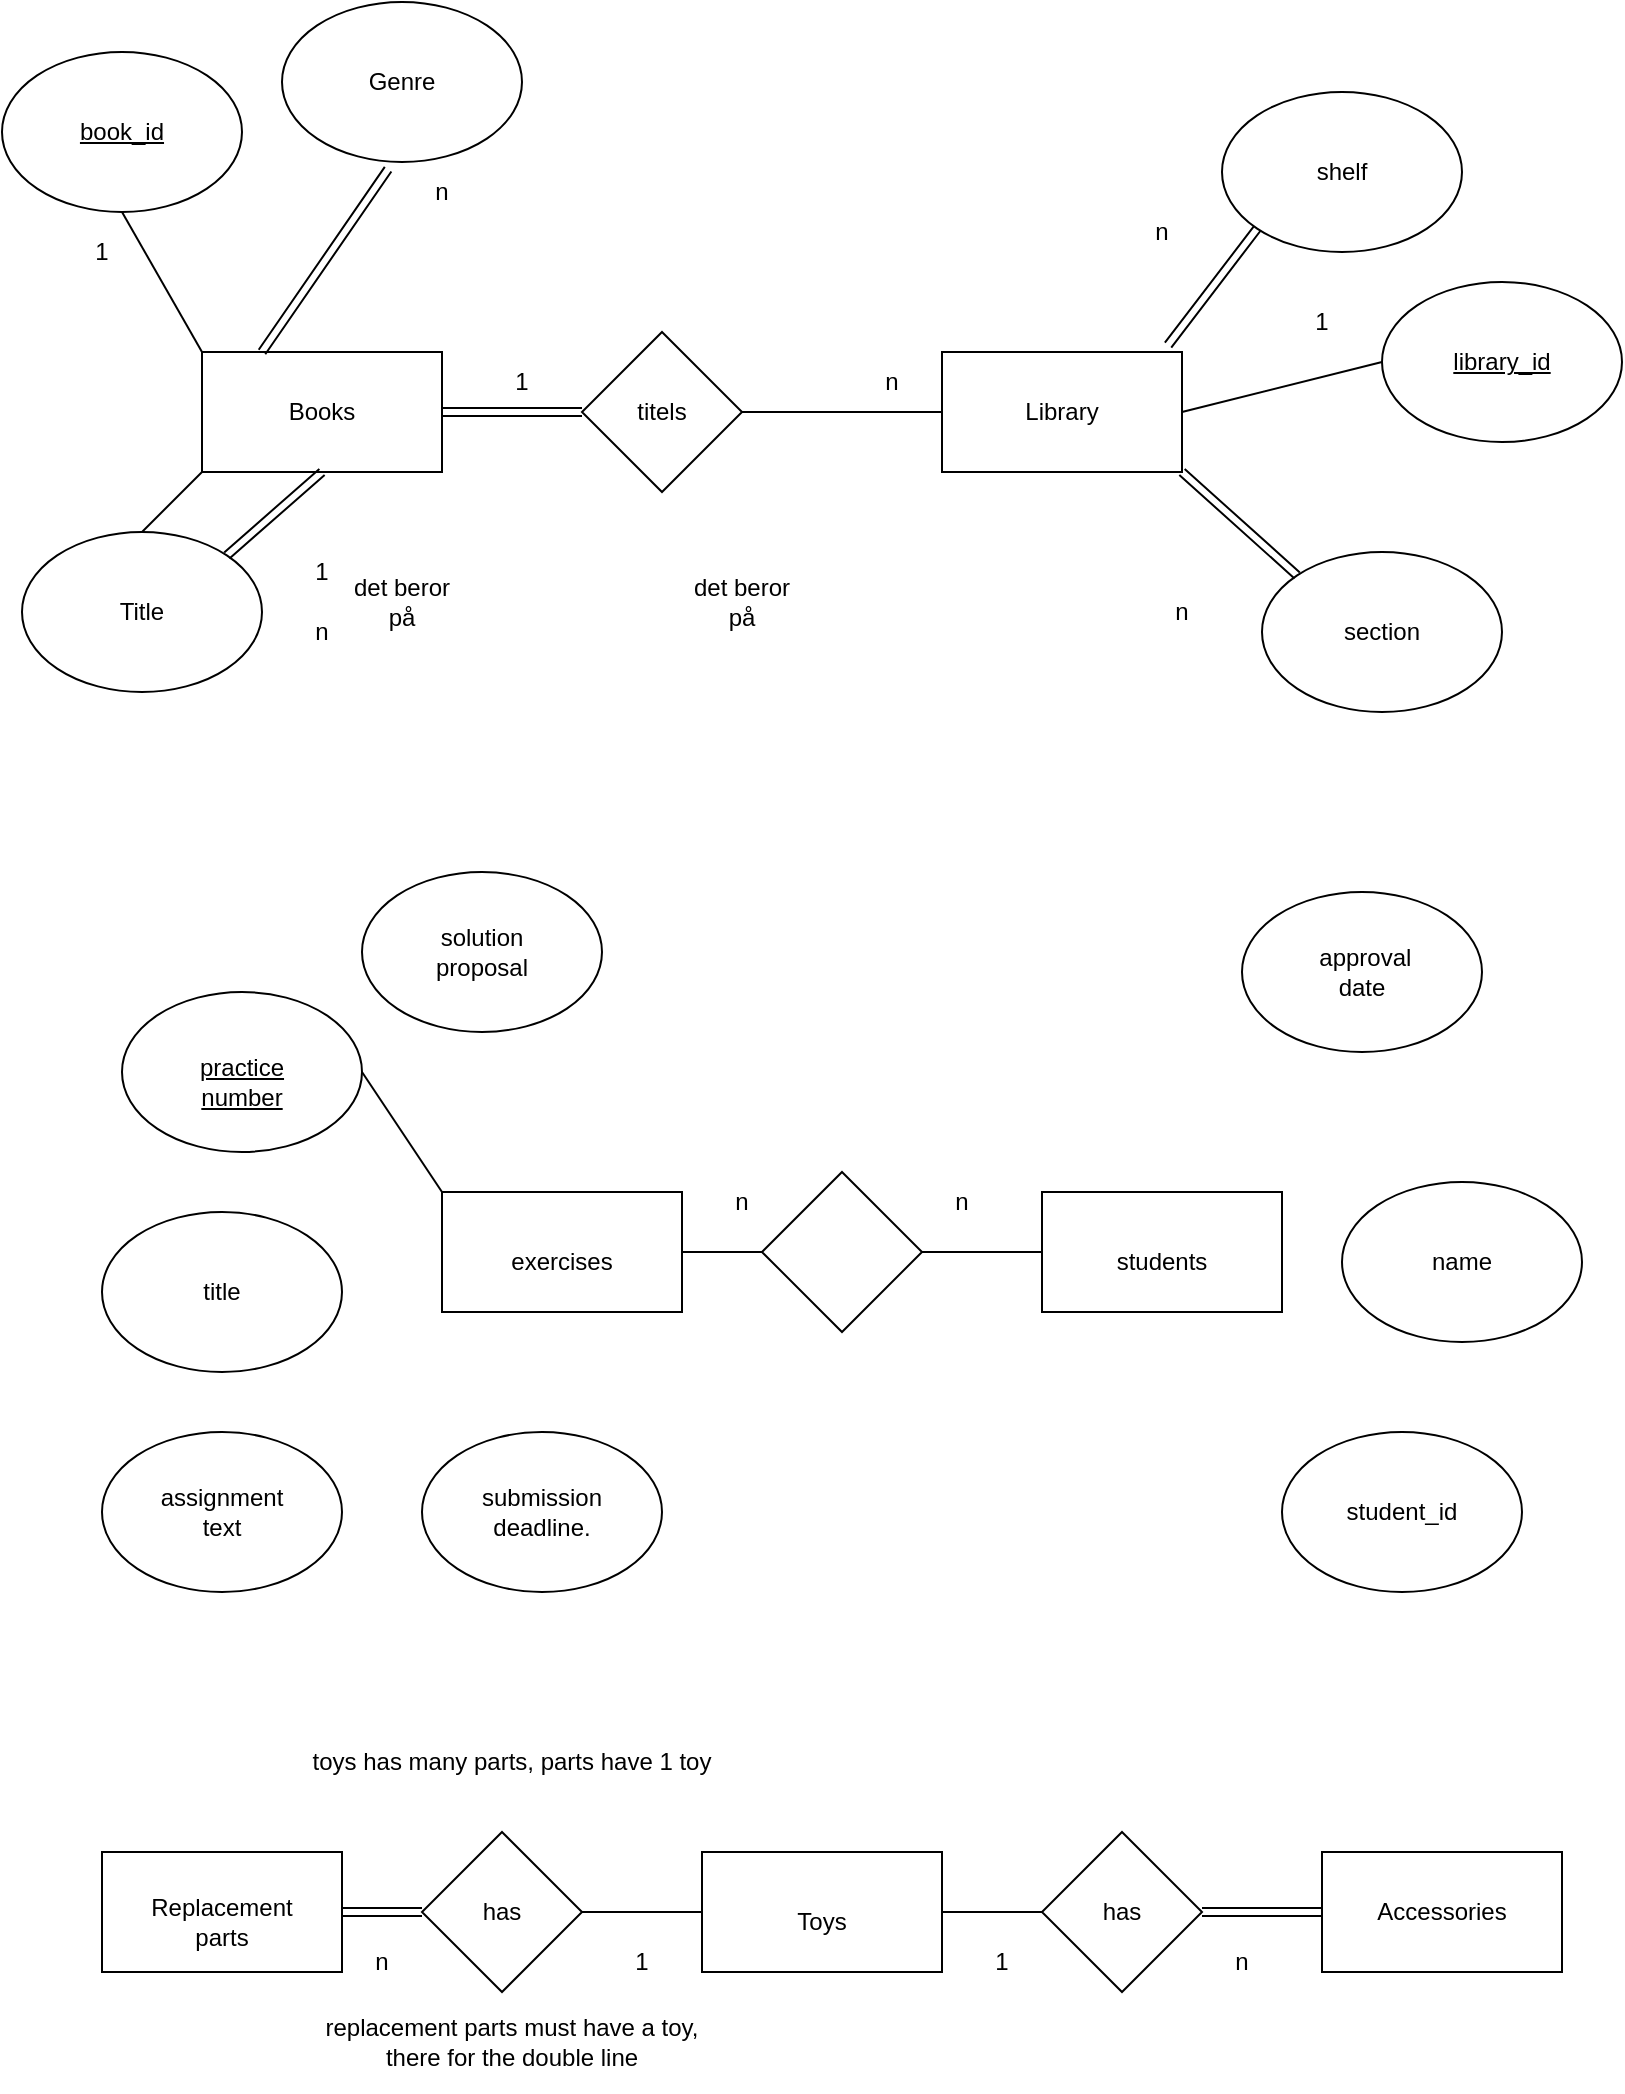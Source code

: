 <mxfile version="20.0.1" type="github">
  <diagram id="R2lEEEUBdFMjLlhIrx00" name="Library">
    <mxGraphModel dx="1185" dy="655" grid="1" gridSize="10" guides="1" tooltips="1" connect="1" arrows="1" fold="1" page="1" pageScale="1" pageWidth="850" pageHeight="1100" background="none" math="0" shadow="0" extFonts="Permanent Marker^https://fonts.googleapis.com/css?family=Permanent+Marker">
      <root>
        <mxCell id="0" />
        <mxCell id="1" parent="0" />
        <mxCell id="OLH-k9BKUcMs2YQBaSAl-3" value="" style="rhombus;whiteSpace=wrap;html=1;" parent="1" vertex="1">
          <mxGeometry x="300" y="210" width="80" height="80" as="geometry" />
        </mxCell>
        <mxCell id="OLH-k9BKUcMs2YQBaSAl-4" value="" style="ellipse;whiteSpace=wrap;html=1;" parent="1" vertex="1">
          <mxGeometry x="10" y="70" width="120" height="80" as="geometry" />
        </mxCell>
        <mxCell id="OLH-k9BKUcMs2YQBaSAl-5" value="" style="endArrow=none;html=1;rounded=0;exitX=0;exitY=0.5;exitDx=0;exitDy=0;entryX=1;entryY=0.5;entryDx=0;entryDy=0;shape=link;" parent="1" source="OLH-k9BKUcMs2YQBaSAl-3" target="OLH-k9BKUcMs2YQBaSAl-7" edge="1">
          <mxGeometry width="50" height="50" relative="1" as="geometry">
            <mxPoint x="260" y="340" as="sourcePoint" />
            <mxPoint x="240" y="250" as="targetPoint" />
          </mxGeometry>
        </mxCell>
        <mxCell id="OLH-k9BKUcMs2YQBaSAl-6" value="" style="endArrow=none;html=1;rounded=0;entryX=1;entryY=0.5;entryDx=0;entryDy=0;exitX=0;exitY=0.5;exitDx=0;exitDy=0;" parent="1" source="OLH-k9BKUcMs2YQBaSAl-8" target="OLH-k9BKUcMs2YQBaSAl-3" edge="1">
          <mxGeometry width="50" height="50" relative="1" as="geometry">
            <mxPoint x="520" y="240" as="sourcePoint" />
            <mxPoint x="370" y="290" as="targetPoint" />
          </mxGeometry>
        </mxCell>
        <mxCell id="OLH-k9BKUcMs2YQBaSAl-7" value="" style="rounded=0;whiteSpace=wrap;html=1;" parent="1" vertex="1">
          <mxGeometry x="110" y="220" width="120" height="60" as="geometry" />
        </mxCell>
        <mxCell id="OLH-k9BKUcMs2YQBaSAl-9" value="" style="ellipse;whiteSpace=wrap;html=1;" parent="1" vertex="1">
          <mxGeometry x="620" y="90" width="120" height="80" as="geometry" />
        </mxCell>
        <mxCell id="OLH-k9BKUcMs2YQBaSAl-11" value="" style="endArrow=none;html=1;rounded=0;exitX=0;exitY=0;exitDx=0;exitDy=0;entryX=0.5;entryY=1;entryDx=0;entryDy=0;" parent="1" source="OLH-k9BKUcMs2YQBaSAl-7" target="OLH-k9BKUcMs2YQBaSAl-4" edge="1">
          <mxGeometry width="50" height="50" relative="1" as="geometry">
            <mxPoint x="70" y="150" as="sourcePoint" />
            <mxPoint x="70" y="160" as="targetPoint" />
          </mxGeometry>
        </mxCell>
        <mxCell id="OLH-k9BKUcMs2YQBaSAl-12" value="" style="ellipse;whiteSpace=wrap;html=1;" parent="1" vertex="1">
          <mxGeometry x="20" y="310" width="120" height="80" as="geometry" />
        </mxCell>
        <mxCell id="OLH-k9BKUcMs2YQBaSAl-15" value="" style="endArrow=none;html=1;rounded=0;entryX=0;entryY=1;entryDx=0;entryDy=0;exitX=0.5;exitY=0;exitDx=0;exitDy=0;" parent="1" source="OLH-k9BKUcMs2YQBaSAl-12" target="OLH-k9BKUcMs2YQBaSAl-7" edge="1">
          <mxGeometry width="50" height="50" relative="1" as="geometry">
            <mxPoint x="270" y="420" as="sourcePoint" />
            <mxPoint x="320" y="370" as="targetPoint" />
          </mxGeometry>
        </mxCell>
        <mxCell id="OLH-k9BKUcMs2YQBaSAl-8" value="" style="rounded=0;whiteSpace=wrap;html=1;" parent="1" vertex="1">
          <mxGeometry x="480" y="220" width="120" height="60" as="geometry" />
        </mxCell>
        <mxCell id="OLH-k9BKUcMs2YQBaSAl-17" value="" style="endArrow=none;html=1;rounded=0;exitX=0.942;exitY=-0.057;exitDx=0;exitDy=0;exitPerimeter=0;entryX=0;entryY=1;entryDx=0;entryDy=0;shape=link;" parent="1" source="OLH-k9BKUcMs2YQBaSAl-8" target="OLH-k9BKUcMs2YQBaSAl-9" edge="1">
          <mxGeometry width="50" height="50" relative="1" as="geometry">
            <mxPoint x="510" y="160" as="sourcePoint" />
            <mxPoint x="560" y="110" as="targetPoint" />
          </mxGeometry>
        </mxCell>
        <mxCell id="OLH-k9BKUcMs2YQBaSAl-18" value="" style="ellipse;whiteSpace=wrap;html=1;" parent="1" vertex="1">
          <mxGeometry x="640" y="320" width="120" height="80" as="geometry" />
        </mxCell>
        <mxCell id="OLH-k9BKUcMs2YQBaSAl-19" value="" style="endArrow=none;html=1;rounded=0;entryX=1;entryY=1;entryDx=0;entryDy=0;exitX=0;exitY=0;exitDx=0;exitDy=0;shape=link;" parent="1" source="OLH-k9BKUcMs2YQBaSAl-18" target="OLH-k9BKUcMs2YQBaSAl-8" edge="1">
          <mxGeometry width="50" height="50" relative="1" as="geometry">
            <mxPoint x="530" y="380" as="sourcePoint" />
            <mxPoint x="580" y="330" as="targetPoint" />
          </mxGeometry>
        </mxCell>
        <mxCell id="OLH-k9BKUcMs2YQBaSAl-20" value="Library" style="text;html=1;strokeColor=none;fillColor=none;align=center;verticalAlign=middle;whiteSpace=wrap;rounded=0;" parent="1" vertex="1">
          <mxGeometry x="510" y="235" width="60" height="30" as="geometry" />
        </mxCell>
        <mxCell id="OLH-k9BKUcMs2YQBaSAl-21" value="&lt;u&gt;book_id&lt;/u&gt;" style="text;html=1;strokeColor=none;fillColor=none;align=center;verticalAlign=middle;whiteSpace=wrap;rounded=0;" parent="1" vertex="1">
          <mxGeometry x="40" y="95" width="60" height="30" as="geometry" />
        </mxCell>
        <mxCell id="OLH-k9BKUcMs2YQBaSAl-22" value="shelf" style="text;html=1;strokeColor=none;fillColor=none;align=center;verticalAlign=middle;whiteSpace=wrap;rounded=0;" parent="1" vertex="1">
          <mxGeometry x="650" y="115" width="60" height="30" as="geometry" />
        </mxCell>
        <mxCell id="OLH-k9BKUcMs2YQBaSAl-23" value="Title" style="text;html=1;strokeColor=none;fillColor=none;align=center;verticalAlign=middle;whiteSpace=wrap;rounded=0;" parent="1" vertex="1">
          <mxGeometry x="50" y="335" width="60" height="30" as="geometry" />
        </mxCell>
        <mxCell id="OLH-k9BKUcMs2YQBaSAl-24" value="Books" style="text;html=1;strokeColor=none;fillColor=none;align=center;verticalAlign=middle;whiteSpace=wrap;rounded=0;" parent="1" vertex="1">
          <mxGeometry x="140" y="235" width="60" height="30" as="geometry" />
        </mxCell>
        <mxCell id="OLH-k9BKUcMs2YQBaSAl-25" value="titels" style="text;html=1;strokeColor=none;fillColor=none;align=center;verticalAlign=middle;whiteSpace=wrap;rounded=0;" parent="1" vertex="1">
          <mxGeometry x="310" y="235" width="60" height="30" as="geometry" />
        </mxCell>
        <mxCell id="OLH-k9BKUcMs2YQBaSAl-26" value="section" style="text;html=1;strokeColor=none;fillColor=none;align=center;verticalAlign=middle;whiteSpace=wrap;rounded=0;" parent="1" vertex="1">
          <mxGeometry x="670" y="345" width="60" height="30" as="geometry" />
        </mxCell>
        <mxCell id="OLH-k9BKUcMs2YQBaSAl-27" value="" style="ellipse;whiteSpace=wrap;html=1;" parent="1" vertex="1">
          <mxGeometry x="150" y="45" width="120" height="80" as="geometry" />
        </mxCell>
        <mxCell id="OLH-k9BKUcMs2YQBaSAl-28" value="Genre" style="text;html=1;strokeColor=none;fillColor=none;align=center;verticalAlign=middle;whiteSpace=wrap;rounded=0;" parent="1" vertex="1">
          <mxGeometry x="180" y="70" width="60" height="30" as="geometry" />
        </mxCell>
        <mxCell id="OLH-k9BKUcMs2YQBaSAl-31" value="" style="endArrow=none;html=1;rounded=0;entryX=0.442;entryY=1.045;entryDx=0;entryDy=0;entryPerimeter=0;exitX=0.25;exitY=0;exitDx=0;exitDy=0;shape=link;" parent="1" source="OLH-k9BKUcMs2YQBaSAl-7" target="OLH-k9BKUcMs2YQBaSAl-27" edge="1">
          <mxGeometry width="50" height="50" relative="1" as="geometry">
            <mxPoint x="190" y="190" as="sourcePoint" />
            <mxPoint x="240" y="140" as="targetPoint" />
          </mxGeometry>
        </mxCell>
        <mxCell id="OLH-k9BKUcMs2YQBaSAl-55" value="" style="ellipse;whiteSpace=wrap;html=1;" parent="1" vertex="1">
          <mxGeometry x="700" y="185" width="120" height="80" as="geometry" />
        </mxCell>
        <mxCell id="OLH-k9BKUcMs2YQBaSAl-56" value="" style="endArrow=none;html=1;rounded=0;entryX=0;entryY=0.5;entryDx=0;entryDy=0;exitX=1;exitY=0.5;exitDx=0;exitDy=0;" parent="1" source="OLH-k9BKUcMs2YQBaSAl-8" target="OLH-k9BKUcMs2YQBaSAl-55" edge="1">
          <mxGeometry width="50" height="50" relative="1" as="geometry">
            <mxPoint x="510" y="340" as="sourcePoint" />
            <mxPoint x="560" y="290" as="targetPoint" />
          </mxGeometry>
        </mxCell>
        <mxCell id="OLH-k9BKUcMs2YQBaSAl-57" value="&lt;u&gt;library_id&lt;/u&gt;" style="text;html=1;strokeColor=none;fillColor=none;align=center;verticalAlign=middle;whiteSpace=wrap;rounded=0;" parent="1" vertex="1">
          <mxGeometry x="730" y="210" width="60" height="30" as="geometry" />
        </mxCell>
        <mxCell id="OLH-k9BKUcMs2YQBaSAl-60" value="n" style="text;html=1;strokeColor=none;fillColor=none;align=center;verticalAlign=middle;whiteSpace=wrap;rounded=0;" parent="1" vertex="1">
          <mxGeometry x="425" y="220" width="60" height="30" as="geometry" />
        </mxCell>
        <mxCell id="OLH-k9BKUcMs2YQBaSAl-61" value="1" style="text;html=1;strokeColor=none;fillColor=none;align=center;verticalAlign=middle;whiteSpace=wrap;rounded=0;" parent="1" vertex="1">
          <mxGeometry x="240" y="220" width="60" height="30" as="geometry" />
        </mxCell>
        <mxCell id="OLH-k9BKUcMs2YQBaSAl-64" value="n" style="text;html=1;strokeColor=none;fillColor=none;align=center;verticalAlign=middle;whiteSpace=wrap;rounded=0;" parent="1" vertex="1">
          <mxGeometry x="560" y="145" width="60" height="30" as="geometry" />
        </mxCell>
        <mxCell id="OLH-k9BKUcMs2YQBaSAl-65" value="n" style="text;html=1;strokeColor=none;fillColor=none;align=center;verticalAlign=middle;whiteSpace=wrap;rounded=0;" parent="1" vertex="1">
          <mxGeometry x="570" y="335" width="60" height="30" as="geometry" />
        </mxCell>
        <mxCell id="OLH-k9BKUcMs2YQBaSAl-66" value="1" style="text;html=1;strokeColor=none;fillColor=none;align=center;verticalAlign=middle;whiteSpace=wrap;rounded=0;" parent="1" vertex="1">
          <mxGeometry x="640" y="190" width="60" height="30" as="geometry" />
        </mxCell>
        <mxCell id="OLH-k9BKUcMs2YQBaSAl-67" value="1" style="text;html=1;strokeColor=none;fillColor=none;align=center;verticalAlign=middle;whiteSpace=wrap;rounded=0;" parent="1" vertex="1">
          <mxGeometry x="30" y="155" width="60" height="30" as="geometry" />
        </mxCell>
        <mxCell id="OLH-k9BKUcMs2YQBaSAl-68" value="n" style="text;html=1;strokeColor=none;fillColor=none;align=center;verticalAlign=middle;whiteSpace=wrap;rounded=0;" parent="1" vertex="1">
          <mxGeometry x="200" y="125" width="60" height="30" as="geometry" />
        </mxCell>
        <mxCell id="OLH-k9BKUcMs2YQBaSAl-69" value="n" style="text;html=1;strokeColor=none;fillColor=none;align=center;verticalAlign=middle;whiteSpace=wrap;rounded=0;" parent="1" vertex="1">
          <mxGeometry x="140" y="345" width="60" height="30" as="geometry" />
        </mxCell>
        <mxCell id="OLH-k9BKUcMs2YQBaSAl-70" value="1" style="text;html=1;strokeColor=none;fillColor=none;align=center;verticalAlign=middle;whiteSpace=wrap;rounded=0;" parent="1" vertex="1">
          <mxGeometry x="140" y="315" width="60" height="30" as="geometry" />
        </mxCell>
        <mxCell id="OLH-k9BKUcMs2YQBaSAl-71" value="det beror på" style="text;html=1;strokeColor=none;fillColor=none;align=center;verticalAlign=middle;whiteSpace=wrap;rounded=0;" parent="1" vertex="1">
          <mxGeometry x="180" y="330" width="60" height="30" as="geometry" />
        </mxCell>
        <mxCell id="OLH-k9BKUcMs2YQBaSAl-78" value="" style="endArrow=none;html=1;rounded=0;entryX=0.5;entryY=1;entryDx=0;entryDy=0;exitX=1;exitY=0;exitDx=0;exitDy=0;shape=link;" parent="1" source="OLH-k9BKUcMs2YQBaSAl-12" target="OLH-k9BKUcMs2YQBaSAl-7" edge="1">
          <mxGeometry width="50" height="50" relative="1" as="geometry">
            <mxPoint x="90" y="320" as="sourcePoint" />
            <mxPoint x="120" y="290" as="targetPoint" />
          </mxGeometry>
        </mxCell>
        <mxCell id="JYJzfjk0A2J-A275ypP_-1" value="" style="rhombus;whiteSpace=wrap;html=1;" parent="1" vertex="1">
          <mxGeometry x="220" y="960" width="80" height="80" as="geometry" />
        </mxCell>
        <mxCell id="JYJzfjk0A2J-A275ypP_-5" value="" style="rounded=0;whiteSpace=wrap;html=1;" parent="1" vertex="1">
          <mxGeometry x="60" y="970" width="120" height="60" as="geometry" />
        </mxCell>
        <mxCell id="JYJzfjk0A2J-A275ypP_-10" value="" style="rounded=0;whiteSpace=wrap;html=1;" parent="1" vertex="1">
          <mxGeometry x="670" y="970" width="120" height="60" as="geometry" />
        </mxCell>
        <mxCell id="JYJzfjk0A2J-A275ypP_-31" value="" style="rounded=0;whiteSpace=wrap;html=1;" parent="1" vertex="1">
          <mxGeometry x="360" y="970" width="120" height="60" as="geometry" />
        </mxCell>
        <mxCell id="JYJzfjk0A2J-A275ypP_-33" value="" style="rhombus;whiteSpace=wrap;html=1;" parent="1" vertex="1">
          <mxGeometry x="530" y="960" width="80" height="80" as="geometry" />
        </mxCell>
        <mxCell id="JYJzfjk0A2J-A275ypP_-35" value="Toys" style="text;html=1;strokeColor=none;fillColor=none;align=center;verticalAlign=middle;whiteSpace=wrap;rounded=0;" parent="1" vertex="1">
          <mxGeometry x="390" y="990" width="60" height="30" as="geometry" />
        </mxCell>
        <mxCell id="JYJzfjk0A2J-A275ypP_-37" value="Replacement parts" style="text;html=1;strokeColor=none;fillColor=none;align=center;verticalAlign=middle;whiteSpace=wrap;rounded=0;" parent="1" vertex="1">
          <mxGeometry x="90" y="990" width="60" height="30" as="geometry" />
        </mxCell>
        <mxCell id="JYJzfjk0A2J-A275ypP_-38" value="Accessories" style="text;html=1;strokeColor=none;fillColor=none;align=center;verticalAlign=middle;whiteSpace=wrap;rounded=0;" parent="1" vertex="1">
          <mxGeometry x="700" y="985" width="60" height="30" as="geometry" />
        </mxCell>
        <mxCell id="JYJzfjk0A2J-A275ypP_-40" value="" style="endArrow=none;html=1;rounded=0;entryX=0;entryY=0.5;entryDx=0;entryDy=0;exitX=1;exitY=0.5;exitDx=0;exitDy=0;shape=link;" parent="1" source="JYJzfjk0A2J-A275ypP_-5" target="JYJzfjk0A2J-A275ypP_-1" edge="1">
          <mxGeometry width="50" height="50" relative="1" as="geometry">
            <mxPoint x="180" y="940" as="sourcePoint" />
            <mxPoint x="240" y="945" as="targetPoint" />
          </mxGeometry>
        </mxCell>
        <mxCell id="JYJzfjk0A2J-A275ypP_-41" value="" style="endArrow=none;html=1;rounded=0;exitX=1;exitY=0.5;exitDx=0;exitDy=0;entryX=0;entryY=0.5;entryDx=0;entryDy=0;" parent="1" source="JYJzfjk0A2J-A275ypP_-31" target="JYJzfjk0A2J-A275ypP_-33" edge="1">
          <mxGeometry width="50" height="50" relative="1" as="geometry">
            <mxPoint x="482.73" y="938.3" as="sourcePoint" />
            <mxPoint x="527.264" y="880.004" as="targetPoint" />
          </mxGeometry>
        </mxCell>
        <mxCell id="JYJzfjk0A2J-A275ypP_-43" value="n" style="text;html=1;strokeColor=none;fillColor=none;align=center;verticalAlign=middle;whiteSpace=wrap;rounded=0;" parent="1" vertex="1">
          <mxGeometry x="600" y="1010" width="60" height="30" as="geometry" />
        </mxCell>
        <mxCell id="JYJzfjk0A2J-A275ypP_-44" value="1" style="text;html=1;strokeColor=none;fillColor=none;align=center;verticalAlign=middle;whiteSpace=wrap;rounded=0;" parent="1" vertex="1">
          <mxGeometry x="480" y="1010" width="60" height="30" as="geometry" />
        </mxCell>
        <mxCell id="JYJzfjk0A2J-A275ypP_-45" value="1" style="text;html=1;strokeColor=none;fillColor=none;align=center;verticalAlign=middle;whiteSpace=wrap;rounded=0;" parent="1" vertex="1">
          <mxGeometry x="300" y="1010" width="60" height="30" as="geometry" />
        </mxCell>
        <mxCell id="JYJzfjk0A2J-A275ypP_-46" value="n" style="text;html=1;strokeColor=none;fillColor=none;align=center;verticalAlign=middle;whiteSpace=wrap;rounded=0;" parent="1" vertex="1">
          <mxGeometry x="170" y="1010" width="60" height="30" as="geometry" />
        </mxCell>
        <mxCell id="JYJzfjk0A2J-A275ypP_-47" value="" style="endArrow=none;html=1;rounded=0;entryX=0;entryY=0.5;entryDx=0;entryDy=0;exitX=1;exitY=0.5;exitDx=0;exitDy=0;" parent="1" source="JYJzfjk0A2J-A275ypP_-1" target="JYJzfjk0A2J-A275ypP_-31" edge="1">
          <mxGeometry width="50" height="50" relative="1" as="geometry">
            <mxPoint x="300" y="930" as="sourcePoint" />
            <mxPoint x="340" y="930" as="targetPoint" />
          </mxGeometry>
        </mxCell>
        <mxCell id="JYJzfjk0A2J-A275ypP_-48" value="" style="endArrow=none;html=1;rounded=0;entryX=0;entryY=0.5;entryDx=0;entryDy=0;exitX=1;exitY=0.5;exitDx=0;exitDy=0;shape=link;" parent="1" source="JYJzfjk0A2J-A275ypP_-33" target="JYJzfjk0A2J-A275ypP_-10" edge="1">
          <mxGeometry width="50" height="50" relative="1" as="geometry">
            <mxPoint x="600" y="920" as="sourcePoint" />
            <mxPoint x="660" y="920" as="targetPoint" />
          </mxGeometry>
        </mxCell>
        <mxCell id="sV_Q6C1yIRL1jpVSQTD9-1" value="det beror på" style="text;html=1;strokeColor=none;fillColor=none;align=center;verticalAlign=middle;whiteSpace=wrap;rounded=0;" vertex="1" parent="1">
          <mxGeometry x="350" y="330" width="60" height="30" as="geometry" />
        </mxCell>
        <mxCell id="sV_Q6C1yIRL1jpVSQTD9-2" value="has" style="text;html=1;strokeColor=none;fillColor=none;align=center;verticalAlign=middle;whiteSpace=wrap;rounded=0;" vertex="1" parent="1">
          <mxGeometry x="540" y="985" width="60" height="30" as="geometry" />
        </mxCell>
        <mxCell id="sV_Q6C1yIRL1jpVSQTD9-3" value="has" style="text;html=1;strokeColor=none;fillColor=none;align=center;verticalAlign=middle;whiteSpace=wrap;rounded=0;" vertex="1" parent="1">
          <mxGeometry x="230" y="985" width="60" height="30" as="geometry" />
        </mxCell>
        <mxCell id="sV_Q6C1yIRL1jpVSQTD9-4" value="toys has many parts, parts have 1 toy" style="text;html=1;strokeColor=none;fillColor=none;align=center;verticalAlign=middle;whiteSpace=wrap;rounded=0;" vertex="1" parent="1">
          <mxGeometry x="160" y="900" width="210" height="50" as="geometry" />
        </mxCell>
        <mxCell id="sV_Q6C1yIRL1jpVSQTD9-5" value="replacement parts must have a toy, there for the double line" style="text;html=1;strokeColor=none;fillColor=none;align=center;verticalAlign=middle;whiteSpace=wrap;rounded=0;" vertex="1" parent="1">
          <mxGeometry x="160" y="1040" width="210" height="50" as="geometry" />
        </mxCell>
        <mxCell id="sV_Q6C1yIRL1jpVSQTD9-6" value="" style="rounded=0;whiteSpace=wrap;html=1;" vertex="1" parent="1">
          <mxGeometry x="230" y="640" width="120" height="60" as="geometry" />
        </mxCell>
        <mxCell id="sV_Q6C1yIRL1jpVSQTD9-8" value="" style="rounded=0;whiteSpace=wrap;html=1;" vertex="1" parent="1">
          <mxGeometry x="530" y="640" width="120" height="60" as="geometry" />
        </mxCell>
        <mxCell id="sV_Q6C1yIRL1jpVSQTD9-9" value="students" style="text;html=1;strokeColor=none;fillColor=none;align=center;verticalAlign=middle;whiteSpace=wrap;rounded=0;" vertex="1" parent="1">
          <mxGeometry x="560" y="660" width="60" height="30" as="geometry" />
        </mxCell>
        <mxCell id="sV_Q6C1yIRL1jpVSQTD9-10" value="exercises" style="text;html=1;strokeColor=none;fillColor=none;align=center;verticalAlign=middle;whiteSpace=wrap;rounded=0;" vertex="1" parent="1">
          <mxGeometry x="260" y="660" width="60" height="30" as="geometry" />
        </mxCell>
        <mxCell id="sV_Q6C1yIRL1jpVSQTD9-14" value="" style="endArrow=none;html=1;rounded=0;entryX=0;entryY=0.5;entryDx=0;entryDy=0;exitX=1;exitY=0.5;exitDx=0;exitDy=0;" edge="1" parent="1" target="sV_Q6C1yIRL1jpVSQTD9-8">
          <mxGeometry width="50" height="50" relative="1" as="geometry">
            <mxPoint x="470" y="670" as="sourcePoint" />
            <mxPoint x="510" y="600" as="targetPoint" />
          </mxGeometry>
        </mxCell>
        <mxCell id="sV_Q6C1yIRL1jpVSQTD9-18" value="" style="rhombus;whiteSpace=wrap;html=1;" vertex="1" parent="1">
          <mxGeometry x="390" y="630" width="80" height="80" as="geometry" />
        </mxCell>
        <mxCell id="sV_Q6C1yIRL1jpVSQTD9-25" value="" style="ellipse;whiteSpace=wrap;html=1;" vertex="1" parent="1">
          <mxGeometry x="70" y="540" width="120" height="80" as="geometry" />
        </mxCell>
        <mxCell id="sV_Q6C1yIRL1jpVSQTD9-26" value="&lt;u&gt;practice number&lt;/u&gt;" style="text;html=1;strokeColor=none;fillColor=none;align=center;verticalAlign=middle;whiteSpace=wrap;rounded=0;" vertex="1" parent="1">
          <mxGeometry x="100" y="570" width="60" height="30" as="geometry" />
        </mxCell>
        <mxCell id="sV_Q6C1yIRL1jpVSQTD9-28" value="" style="endArrow=none;html=1;rounded=0;entryX=0;entryY=0.5;entryDx=0;entryDy=0;exitX=1;exitY=0.5;exitDx=0;exitDy=0;" edge="1" parent="1" source="sV_Q6C1yIRL1jpVSQTD9-6" target="sV_Q6C1yIRL1jpVSQTD9-18">
          <mxGeometry width="50" height="50" relative="1" as="geometry">
            <mxPoint x="350" y="740" as="sourcePoint" />
            <mxPoint x="410" y="740" as="targetPoint" />
          </mxGeometry>
        </mxCell>
        <mxCell id="sV_Q6C1yIRL1jpVSQTD9-29" value="" style="endArrow=none;html=1;rounded=0;exitX=1;exitY=0.5;exitDx=0;exitDy=0;entryX=0;entryY=0;entryDx=0;entryDy=0;" edge="1" parent="1" source="sV_Q6C1yIRL1jpVSQTD9-25" target="sV_Q6C1yIRL1jpVSQTD9-6">
          <mxGeometry width="50" height="50" relative="1" as="geometry">
            <mxPoint x="130" y="659.17" as="sourcePoint" />
            <mxPoint x="220" y="640" as="targetPoint" />
          </mxGeometry>
        </mxCell>
        <mxCell id="sV_Q6C1yIRL1jpVSQTD9-30" value="" style="ellipse;whiteSpace=wrap;html=1;" vertex="1" parent="1">
          <mxGeometry x="60" y="650" width="120" height="80" as="geometry" />
        </mxCell>
        <mxCell id="sV_Q6C1yIRL1jpVSQTD9-31" value="title" style="text;html=1;strokeColor=none;fillColor=none;align=center;verticalAlign=middle;whiteSpace=wrap;rounded=0;" vertex="1" parent="1">
          <mxGeometry x="90" y="675" width="60" height="30" as="geometry" />
        </mxCell>
        <mxCell id="sV_Q6C1yIRL1jpVSQTD9-32" value="n" style="text;html=1;strokeColor=none;fillColor=none;align=center;verticalAlign=middle;whiteSpace=wrap;rounded=0;" vertex="1" parent="1">
          <mxGeometry x="350" y="630" width="60" height="30" as="geometry" />
        </mxCell>
        <mxCell id="sV_Q6C1yIRL1jpVSQTD9-33" value="n" style="text;html=1;strokeColor=none;fillColor=none;align=center;verticalAlign=middle;whiteSpace=wrap;rounded=0;" vertex="1" parent="1">
          <mxGeometry x="460" y="630" width="60" height="30" as="geometry" />
        </mxCell>
        <mxCell id="sV_Q6C1yIRL1jpVSQTD9-34" value="" style="ellipse;whiteSpace=wrap;html=1;" vertex="1" parent="1">
          <mxGeometry x="60" y="760" width="120" height="80" as="geometry" />
        </mxCell>
        <mxCell id="sV_Q6C1yIRL1jpVSQTD9-35" value="assignment text" style="text;html=1;strokeColor=none;fillColor=none;align=center;verticalAlign=middle;whiteSpace=wrap;rounded=0;" vertex="1" parent="1">
          <mxGeometry x="90" y="785" width="60" height="30" as="geometry" />
        </mxCell>
        <mxCell id="sV_Q6C1yIRL1jpVSQTD9-36" value="" style="ellipse;whiteSpace=wrap;html=1;" vertex="1" parent="1">
          <mxGeometry x="220" y="760" width="120" height="80" as="geometry" />
        </mxCell>
        <mxCell id="sV_Q6C1yIRL1jpVSQTD9-37" value="submission deadline." style="text;html=1;strokeColor=none;fillColor=none;align=center;verticalAlign=middle;whiteSpace=wrap;rounded=0;" vertex="1" parent="1">
          <mxGeometry x="250" y="785" width="60" height="30" as="geometry" />
        </mxCell>
        <mxCell id="sV_Q6C1yIRL1jpVSQTD9-38" value="" style="ellipse;whiteSpace=wrap;html=1;" vertex="1" parent="1">
          <mxGeometry x="190" y="480" width="120" height="80" as="geometry" />
        </mxCell>
        <mxCell id="sV_Q6C1yIRL1jpVSQTD9-39" value=" solution proposal" style="text;html=1;strokeColor=none;fillColor=none;align=center;verticalAlign=middle;whiteSpace=wrap;rounded=0;" vertex="1" parent="1">
          <mxGeometry x="220" y="505" width="60" height="30" as="geometry" />
        </mxCell>
        <mxCell id="sV_Q6C1yIRL1jpVSQTD9-40" value="" style="ellipse;whiteSpace=wrap;html=1;" vertex="1" parent="1">
          <mxGeometry x="630" y="490" width="120" height="80" as="geometry" />
        </mxCell>
        <mxCell id="sV_Q6C1yIRL1jpVSQTD9-41" value="&amp;nbsp;approval date" style="text;html=1;strokeColor=none;fillColor=none;align=center;verticalAlign=middle;whiteSpace=wrap;rounded=0;" vertex="1" parent="1">
          <mxGeometry x="660" y="515" width="60" height="30" as="geometry" />
        </mxCell>
        <mxCell id="sV_Q6C1yIRL1jpVSQTD9-42" value="" style="ellipse;whiteSpace=wrap;html=1;" vertex="1" parent="1">
          <mxGeometry x="650" y="760" width="120" height="80" as="geometry" />
        </mxCell>
        <mxCell id="sV_Q6C1yIRL1jpVSQTD9-43" value=" student_id" style="text;html=1;strokeColor=none;fillColor=none;align=center;verticalAlign=middle;whiteSpace=wrap;rounded=0;" vertex="1" parent="1">
          <mxGeometry x="680" y="785" width="60" height="30" as="geometry" />
        </mxCell>
        <mxCell id="sV_Q6C1yIRL1jpVSQTD9-44" value="" style="ellipse;whiteSpace=wrap;html=1;" vertex="1" parent="1">
          <mxGeometry x="680" y="635" width="120" height="80" as="geometry" />
        </mxCell>
        <mxCell id="sV_Q6C1yIRL1jpVSQTD9-45" value=" name" style="text;html=1;strokeColor=none;fillColor=none;align=center;verticalAlign=middle;whiteSpace=wrap;rounded=0;" vertex="1" parent="1">
          <mxGeometry x="710" y="660" width="60" height="30" as="geometry" />
        </mxCell>
      </root>
    </mxGraphModel>
  </diagram>
</mxfile>
